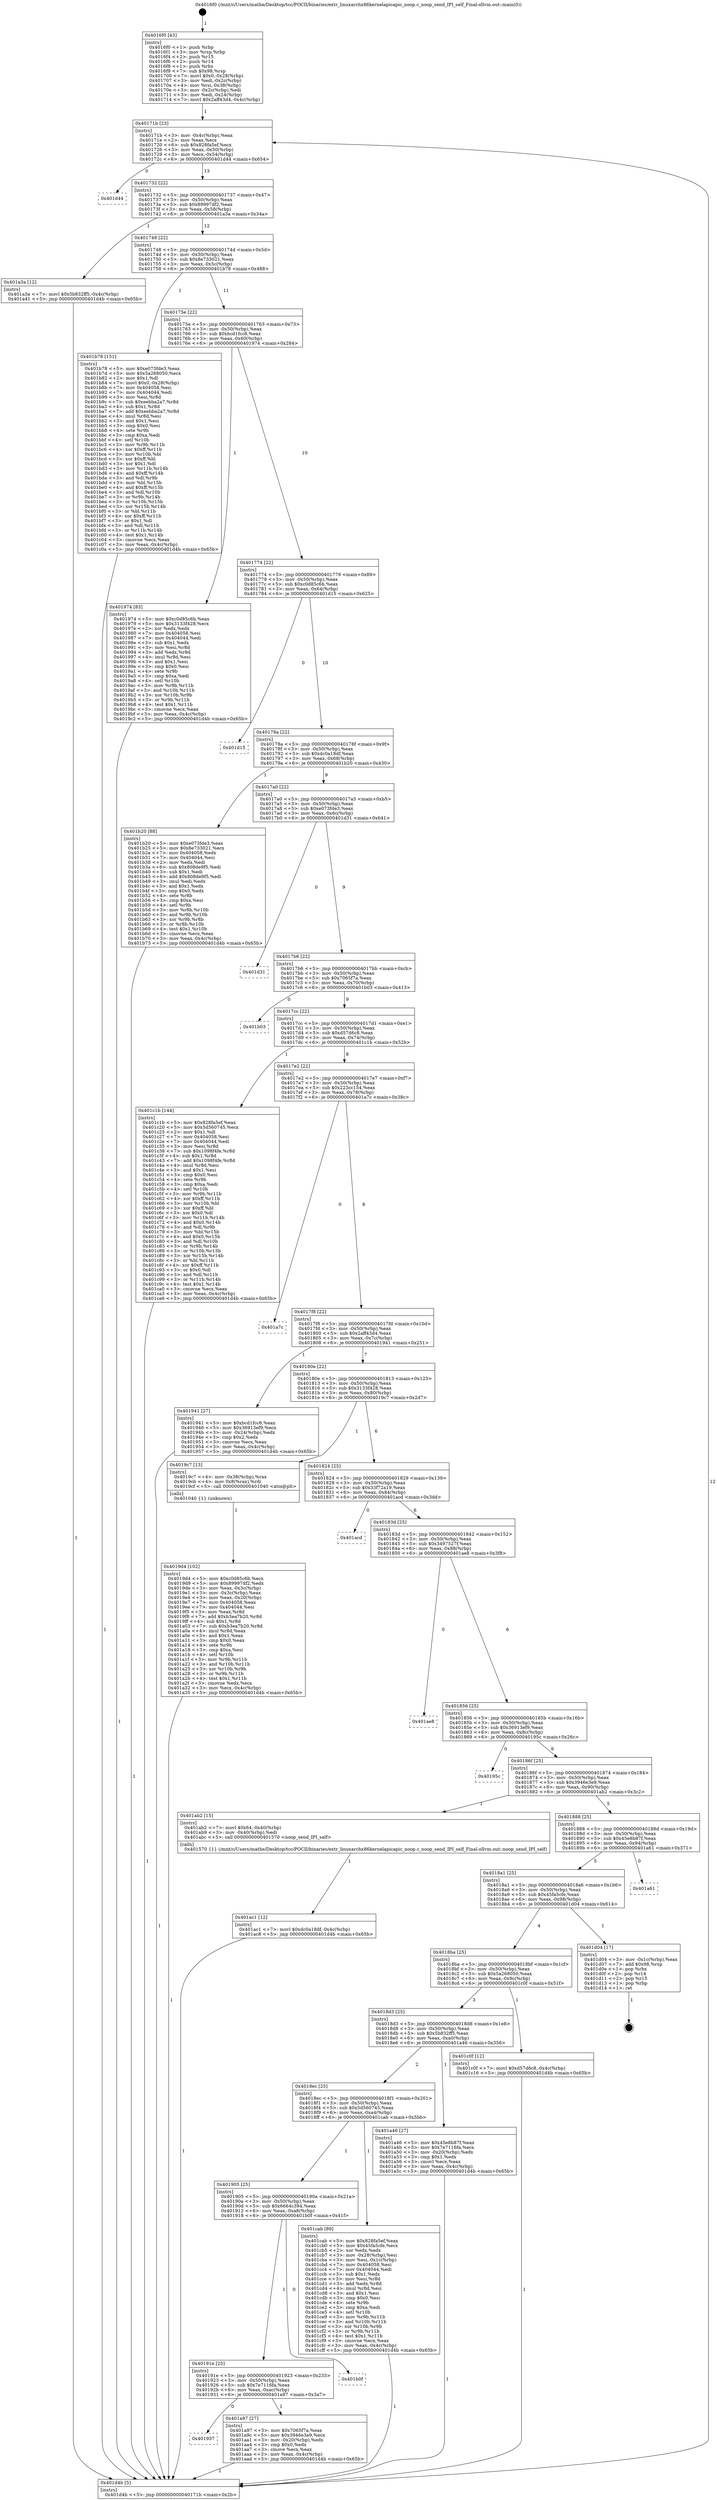 digraph "0x4016f0" {
  label = "0x4016f0 (/mnt/c/Users/mathe/Desktop/tcc/POCII/binaries/extr_linuxarchx86kernelapicapic_noop.c_noop_send_IPI_self_Final-ollvm.out::main(0))"
  labelloc = "t"
  node[shape=record]

  Entry [label="",width=0.3,height=0.3,shape=circle,fillcolor=black,style=filled]
  "0x40171b" [label="{
     0x40171b [23]\l
     | [instrs]\l
     &nbsp;&nbsp;0x40171b \<+3\>: mov -0x4c(%rbp),%eax\l
     &nbsp;&nbsp;0x40171e \<+2\>: mov %eax,%ecx\l
     &nbsp;&nbsp;0x401720 \<+6\>: sub $0x828fa5ef,%ecx\l
     &nbsp;&nbsp;0x401726 \<+3\>: mov %eax,-0x50(%rbp)\l
     &nbsp;&nbsp;0x401729 \<+3\>: mov %ecx,-0x54(%rbp)\l
     &nbsp;&nbsp;0x40172c \<+6\>: je 0000000000401d44 \<main+0x654\>\l
  }"]
  "0x401d44" [label="{
     0x401d44\l
  }", style=dashed]
  "0x401732" [label="{
     0x401732 [22]\l
     | [instrs]\l
     &nbsp;&nbsp;0x401732 \<+5\>: jmp 0000000000401737 \<main+0x47\>\l
     &nbsp;&nbsp;0x401737 \<+3\>: mov -0x50(%rbp),%eax\l
     &nbsp;&nbsp;0x40173a \<+5\>: sub $0x89997df2,%eax\l
     &nbsp;&nbsp;0x40173f \<+3\>: mov %eax,-0x58(%rbp)\l
     &nbsp;&nbsp;0x401742 \<+6\>: je 0000000000401a3a \<main+0x34a\>\l
  }"]
  Exit [label="",width=0.3,height=0.3,shape=circle,fillcolor=black,style=filled,peripheries=2]
  "0x401a3a" [label="{
     0x401a3a [12]\l
     | [instrs]\l
     &nbsp;&nbsp;0x401a3a \<+7\>: movl $0x5b832ff5,-0x4c(%rbp)\l
     &nbsp;&nbsp;0x401a41 \<+5\>: jmp 0000000000401d4b \<main+0x65b\>\l
  }"]
  "0x401748" [label="{
     0x401748 [22]\l
     | [instrs]\l
     &nbsp;&nbsp;0x401748 \<+5\>: jmp 000000000040174d \<main+0x5d\>\l
     &nbsp;&nbsp;0x40174d \<+3\>: mov -0x50(%rbp),%eax\l
     &nbsp;&nbsp;0x401750 \<+5\>: sub $0x8e733021,%eax\l
     &nbsp;&nbsp;0x401755 \<+3\>: mov %eax,-0x5c(%rbp)\l
     &nbsp;&nbsp;0x401758 \<+6\>: je 0000000000401b78 \<main+0x488\>\l
  }"]
  "0x401ac1" [label="{
     0x401ac1 [12]\l
     | [instrs]\l
     &nbsp;&nbsp;0x401ac1 \<+7\>: movl $0xdc0a18df,-0x4c(%rbp)\l
     &nbsp;&nbsp;0x401ac8 \<+5\>: jmp 0000000000401d4b \<main+0x65b\>\l
  }"]
  "0x401b78" [label="{
     0x401b78 [151]\l
     | [instrs]\l
     &nbsp;&nbsp;0x401b78 \<+5\>: mov $0xe073fde3,%eax\l
     &nbsp;&nbsp;0x401b7d \<+5\>: mov $0x5a268050,%ecx\l
     &nbsp;&nbsp;0x401b82 \<+2\>: mov $0x1,%dl\l
     &nbsp;&nbsp;0x401b84 \<+7\>: movl $0x0,-0x28(%rbp)\l
     &nbsp;&nbsp;0x401b8b \<+7\>: mov 0x404058,%esi\l
     &nbsp;&nbsp;0x401b92 \<+7\>: mov 0x404044,%edi\l
     &nbsp;&nbsp;0x401b99 \<+3\>: mov %esi,%r8d\l
     &nbsp;&nbsp;0x401b9c \<+7\>: sub $0xeebba2a7,%r8d\l
     &nbsp;&nbsp;0x401ba3 \<+4\>: sub $0x1,%r8d\l
     &nbsp;&nbsp;0x401ba7 \<+7\>: add $0xeebba2a7,%r8d\l
     &nbsp;&nbsp;0x401bae \<+4\>: imul %r8d,%esi\l
     &nbsp;&nbsp;0x401bb2 \<+3\>: and $0x1,%esi\l
     &nbsp;&nbsp;0x401bb5 \<+3\>: cmp $0x0,%esi\l
     &nbsp;&nbsp;0x401bb8 \<+4\>: sete %r9b\l
     &nbsp;&nbsp;0x401bbc \<+3\>: cmp $0xa,%edi\l
     &nbsp;&nbsp;0x401bbf \<+4\>: setl %r10b\l
     &nbsp;&nbsp;0x401bc3 \<+3\>: mov %r9b,%r11b\l
     &nbsp;&nbsp;0x401bc6 \<+4\>: xor $0xff,%r11b\l
     &nbsp;&nbsp;0x401bca \<+3\>: mov %r10b,%bl\l
     &nbsp;&nbsp;0x401bcd \<+3\>: xor $0xff,%bl\l
     &nbsp;&nbsp;0x401bd0 \<+3\>: xor $0x1,%dl\l
     &nbsp;&nbsp;0x401bd3 \<+3\>: mov %r11b,%r14b\l
     &nbsp;&nbsp;0x401bd6 \<+4\>: and $0xff,%r14b\l
     &nbsp;&nbsp;0x401bda \<+3\>: and %dl,%r9b\l
     &nbsp;&nbsp;0x401bdd \<+3\>: mov %bl,%r15b\l
     &nbsp;&nbsp;0x401be0 \<+4\>: and $0xff,%r15b\l
     &nbsp;&nbsp;0x401be4 \<+3\>: and %dl,%r10b\l
     &nbsp;&nbsp;0x401be7 \<+3\>: or %r9b,%r14b\l
     &nbsp;&nbsp;0x401bea \<+3\>: or %r10b,%r15b\l
     &nbsp;&nbsp;0x401bed \<+3\>: xor %r15b,%r14b\l
     &nbsp;&nbsp;0x401bf0 \<+3\>: or %bl,%r11b\l
     &nbsp;&nbsp;0x401bf3 \<+4\>: xor $0xff,%r11b\l
     &nbsp;&nbsp;0x401bf7 \<+3\>: or $0x1,%dl\l
     &nbsp;&nbsp;0x401bfa \<+3\>: and %dl,%r11b\l
     &nbsp;&nbsp;0x401bfd \<+3\>: or %r11b,%r14b\l
     &nbsp;&nbsp;0x401c00 \<+4\>: test $0x1,%r14b\l
     &nbsp;&nbsp;0x401c04 \<+3\>: cmovne %ecx,%eax\l
     &nbsp;&nbsp;0x401c07 \<+3\>: mov %eax,-0x4c(%rbp)\l
     &nbsp;&nbsp;0x401c0a \<+5\>: jmp 0000000000401d4b \<main+0x65b\>\l
  }"]
  "0x40175e" [label="{
     0x40175e [22]\l
     | [instrs]\l
     &nbsp;&nbsp;0x40175e \<+5\>: jmp 0000000000401763 \<main+0x73\>\l
     &nbsp;&nbsp;0x401763 \<+3\>: mov -0x50(%rbp),%eax\l
     &nbsp;&nbsp;0x401766 \<+5\>: sub $0xbcd1fcc8,%eax\l
     &nbsp;&nbsp;0x40176b \<+3\>: mov %eax,-0x60(%rbp)\l
     &nbsp;&nbsp;0x40176e \<+6\>: je 0000000000401974 \<main+0x284\>\l
  }"]
  "0x401937" [label="{
     0x401937\l
  }", style=dashed]
  "0x401974" [label="{
     0x401974 [83]\l
     | [instrs]\l
     &nbsp;&nbsp;0x401974 \<+5\>: mov $0xc0d85c6b,%eax\l
     &nbsp;&nbsp;0x401979 \<+5\>: mov $0x3133f428,%ecx\l
     &nbsp;&nbsp;0x40197e \<+2\>: xor %edx,%edx\l
     &nbsp;&nbsp;0x401980 \<+7\>: mov 0x404058,%esi\l
     &nbsp;&nbsp;0x401987 \<+7\>: mov 0x404044,%edi\l
     &nbsp;&nbsp;0x40198e \<+3\>: sub $0x1,%edx\l
     &nbsp;&nbsp;0x401991 \<+3\>: mov %esi,%r8d\l
     &nbsp;&nbsp;0x401994 \<+3\>: add %edx,%r8d\l
     &nbsp;&nbsp;0x401997 \<+4\>: imul %r8d,%esi\l
     &nbsp;&nbsp;0x40199b \<+3\>: and $0x1,%esi\l
     &nbsp;&nbsp;0x40199e \<+3\>: cmp $0x0,%esi\l
     &nbsp;&nbsp;0x4019a1 \<+4\>: sete %r9b\l
     &nbsp;&nbsp;0x4019a5 \<+3\>: cmp $0xa,%edi\l
     &nbsp;&nbsp;0x4019a8 \<+4\>: setl %r10b\l
     &nbsp;&nbsp;0x4019ac \<+3\>: mov %r9b,%r11b\l
     &nbsp;&nbsp;0x4019af \<+3\>: and %r10b,%r11b\l
     &nbsp;&nbsp;0x4019b2 \<+3\>: xor %r10b,%r9b\l
     &nbsp;&nbsp;0x4019b5 \<+3\>: or %r9b,%r11b\l
     &nbsp;&nbsp;0x4019b8 \<+4\>: test $0x1,%r11b\l
     &nbsp;&nbsp;0x4019bc \<+3\>: cmovne %ecx,%eax\l
     &nbsp;&nbsp;0x4019bf \<+3\>: mov %eax,-0x4c(%rbp)\l
     &nbsp;&nbsp;0x4019c2 \<+5\>: jmp 0000000000401d4b \<main+0x65b\>\l
  }"]
  "0x401774" [label="{
     0x401774 [22]\l
     | [instrs]\l
     &nbsp;&nbsp;0x401774 \<+5\>: jmp 0000000000401779 \<main+0x89\>\l
     &nbsp;&nbsp;0x401779 \<+3\>: mov -0x50(%rbp),%eax\l
     &nbsp;&nbsp;0x40177c \<+5\>: sub $0xc0d85c6b,%eax\l
     &nbsp;&nbsp;0x401781 \<+3\>: mov %eax,-0x64(%rbp)\l
     &nbsp;&nbsp;0x401784 \<+6\>: je 0000000000401d15 \<main+0x625\>\l
  }"]
  "0x401a97" [label="{
     0x401a97 [27]\l
     | [instrs]\l
     &nbsp;&nbsp;0x401a97 \<+5\>: mov $0x7065f7a,%eax\l
     &nbsp;&nbsp;0x401a9c \<+5\>: mov $0x3946e3e9,%ecx\l
     &nbsp;&nbsp;0x401aa1 \<+3\>: mov -0x20(%rbp),%edx\l
     &nbsp;&nbsp;0x401aa4 \<+3\>: cmp $0x0,%edx\l
     &nbsp;&nbsp;0x401aa7 \<+3\>: cmove %ecx,%eax\l
     &nbsp;&nbsp;0x401aaa \<+3\>: mov %eax,-0x4c(%rbp)\l
     &nbsp;&nbsp;0x401aad \<+5\>: jmp 0000000000401d4b \<main+0x65b\>\l
  }"]
  "0x401d15" [label="{
     0x401d15\l
  }", style=dashed]
  "0x40178a" [label="{
     0x40178a [22]\l
     | [instrs]\l
     &nbsp;&nbsp;0x40178a \<+5\>: jmp 000000000040178f \<main+0x9f\>\l
     &nbsp;&nbsp;0x40178f \<+3\>: mov -0x50(%rbp),%eax\l
     &nbsp;&nbsp;0x401792 \<+5\>: sub $0xdc0a18df,%eax\l
     &nbsp;&nbsp;0x401797 \<+3\>: mov %eax,-0x68(%rbp)\l
     &nbsp;&nbsp;0x40179a \<+6\>: je 0000000000401b20 \<main+0x430\>\l
  }"]
  "0x40191e" [label="{
     0x40191e [25]\l
     | [instrs]\l
     &nbsp;&nbsp;0x40191e \<+5\>: jmp 0000000000401923 \<main+0x233\>\l
     &nbsp;&nbsp;0x401923 \<+3\>: mov -0x50(%rbp),%eax\l
     &nbsp;&nbsp;0x401926 \<+5\>: sub $0x7e7116fa,%eax\l
     &nbsp;&nbsp;0x40192b \<+6\>: mov %eax,-0xac(%rbp)\l
     &nbsp;&nbsp;0x401931 \<+6\>: je 0000000000401a97 \<main+0x3a7\>\l
  }"]
  "0x401b20" [label="{
     0x401b20 [88]\l
     | [instrs]\l
     &nbsp;&nbsp;0x401b20 \<+5\>: mov $0xe073fde3,%eax\l
     &nbsp;&nbsp;0x401b25 \<+5\>: mov $0x8e733021,%ecx\l
     &nbsp;&nbsp;0x401b2a \<+7\>: mov 0x404058,%edx\l
     &nbsp;&nbsp;0x401b31 \<+7\>: mov 0x404044,%esi\l
     &nbsp;&nbsp;0x401b38 \<+2\>: mov %edx,%edi\l
     &nbsp;&nbsp;0x401b3a \<+6\>: sub $0x808de9f5,%edi\l
     &nbsp;&nbsp;0x401b40 \<+3\>: sub $0x1,%edi\l
     &nbsp;&nbsp;0x401b43 \<+6\>: add $0x808de9f5,%edi\l
     &nbsp;&nbsp;0x401b49 \<+3\>: imul %edi,%edx\l
     &nbsp;&nbsp;0x401b4c \<+3\>: and $0x1,%edx\l
     &nbsp;&nbsp;0x401b4f \<+3\>: cmp $0x0,%edx\l
     &nbsp;&nbsp;0x401b52 \<+4\>: sete %r8b\l
     &nbsp;&nbsp;0x401b56 \<+3\>: cmp $0xa,%esi\l
     &nbsp;&nbsp;0x401b59 \<+4\>: setl %r9b\l
     &nbsp;&nbsp;0x401b5d \<+3\>: mov %r8b,%r10b\l
     &nbsp;&nbsp;0x401b60 \<+3\>: and %r9b,%r10b\l
     &nbsp;&nbsp;0x401b63 \<+3\>: xor %r9b,%r8b\l
     &nbsp;&nbsp;0x401b66 \<+3\>: or %r8b,%r10b\l
     &nbsp;&nbsp;0x401b69 \<+4\>: test $0x1,%r10b\l
     &nbsp;&nbsp;0x401b6d \<+3\>: cmovne %ecx,%eax\l
     &nbsp;&nbsp;0x401b70 \<+3\>: mov %eax,-0x4c(%rbp)\l
     &nbsp;&nbsp;0x401b73 \<+5\>: jmp 0000000000401d4b \<main+0x65b\>\l
  }"]
  "0x4017a0" [label="{
     0x4017a0 [22]\l
     | [instrs]\l
     &nbsp;&nbsp;0x4017a0 \<+5\>: jmp 00000000004017a5 \<main+0xb5\>\l
     &nbsp;&nbsp;0x4017a5 \<+3\>: mov -0x50(%rbp),%eax\l
     &nbsp;&nbsp;0x4017a8 \<+5\>: sub $0xe073fde3,%eax\l
     &nbsp;&nbsp;0x4017ad \<+3\>: mov %eax,-0x6c(%rbp)\l
     &nbsp;&nbsp;0x4017b0 \<+6\>: je 0000000000401d31 \<main+0x641\>\l
  }"]
  "0x401b0f" [label="{
     0x401b0f\l
  }", style=dashed]
  "0x401d31" [label="{
     0x401d31\l
  }", style=dashed]
  "0x4017b6" [label="{
     0x4017b6 [22]\l
     | [instrs]\l
     &nbsp;&nbsp;0x4017b6 \<+5\>: jmp 00000000004017bb \<main+0xcb\>\l
     &nbsp;&nbsp;0x4017bb \<+3\>: mov -0x50(%rbp),%eax\l
     &nbsp;&nbsp;0x4017be \<+5\>: sub $0x7065f7a,%eax\l
     &nbsp;&nbsp;0x4017c3 \<+3\>: mov %eax,-0x70(%rbp)\l
     &nbsp;&nbsp;0x4017c6 \<+6\>: je 0000000000401b03 \<main+0x413\>\l
  }"]
  "0x401905" [label="{
     0x401905 [25]\l
     | [instrs]\l
     &nbsp;&nbsp;0x401905 \<+5\>: jmp 000000000040190a \<main+0x21a\>\l
     &nbsp;&nbsp;0x40190a \<+3\>: mov -0x50(%rbp),%eax\l
     &nbsp;&nbsp;0x40190d \<+5\>: sub $0x6664c394,%eax\l
     &nbsp;&nbsp;0x401912 \<+6\>: mov %eax,-0xa8(%rbp)\l
     &nbsp;&nbsp;0x401918 \<+6\>: je 0000000000401b0f \<main+0x41f\>\l
  }"]
  "0x401b03" [label="{
     0x401b03\l
  }", style=dashed]
  "0x4017cc" [label="{
     0x4017cc [22]\l
     | [instrs]\l
     &nbsp;&nbsp;0x4017cc \<+5\>: jmp 00000000004017d1 \<main+0xe1\>\l
     &nbsp;&nbsp;0x4017d1 \<+3\>: mov -0x50(%rbp),%eax\l
     &nbsp;&nbsp;0x4017d4 \<+5\>: sub $0xd57d6c8,%eax\l
     &nbsp;&nbsp;0x4017d9 \<+3\>: mov %eax,-0x74(%rbp)\l
     &nbsp;&nbsp;0x4017dc \<+6\>: je 0000000000401c1b \<main+0x52b\>\l
  }"]
  "0x401cab" [label="{
     0x401cab [89]\l
     | [instrs]\l
     &nbsp;&nbsp;0x401cab \<+5\>: mov $0x828fa5ef,%eax\l
     &nbsp;&nbsp;0x401cb0 \<+5\>: mov $0x45fa5cfe,%ecx\l
     &nbsp;&nbsp;0x401cb5 \<+2\>: xor %edx,%edx\l
     &nbsp;&nbsp;0x401cb7 \<+3\>: mov -0x28(%rbp),%esi\l
     &nbsp;&nbsp;0x401cba \<+3\>: mov %esi,-0x1c(%rbp)\l
     &nbsp;&nbsp;0x401cbd \<+7\>: mov 0x404058,%esi\l
     &nbsp;&nbsp;0x401cc4 \<+7\>: mov 0x404044,%edi\l
     &nbsp;&nbsp;0x401ccb \<+3\>: sub $0x1,%edx\l
     &nbsp;&nbsp;0x401cce \<+3\>: mov %esi,%r8d\l
     &nbsp;&nbsp;0x401cd1 \<+3\>: add %edx,%r8d\l
     &nbsp;&nbsp;0x401cd4 \<+4\>: imul %r8d,%esi\l
     &nbsp;&nbsp;0x401cd8 \<+3\>: and $0x1,%esi\l
     &nbsp;&nbsp;0x401cdb \<+3\>: cmp $0x0,%esi\l
     &nbsp;&nbsp;0x401cde \<+4\>: sete %r9b\l
     &nbsp;&nbsp;0x401ce2 \<+3\>: cmp $0xa,%edi\l
     &nbsp;&nbsp;0x401ce5 \<+4\>: setl %r10b\l
     &nbsp;&nbsp;0x401ce9 \<+3\>: mov %r9b,%r11b\l
     &nbsp;&nbsp;0x401cec \<+3\>: and %r10b,%r11b\l
     &nbsp;&nbsp;0x401cef \<+3\>: xor %r10b,%r9b\l
     &nbsp;&nbsp;0x401cf2 \<+3\>: or %r9b,%r11b\l
     &nbsp;&nbsp;0x401cf5 \<+4\>: test $0x1,%r11b\l
     &nbsp;&nbsp;0x401cf9 \<+3\>: cmovne %ecx,%eax\l
     &nbsp;&nbsp;0x401cfc \<+3\>: mov %eax,-0x4c(%rbp)\l
     &nbsp;&nbsp;0x401cff \<+5\>: jmp 0000000000401d4b \<main+0x65b\>\l
  }"]
  "0x401c1b" [label="{
     0x401c1b [144]\l
     | [instrs]\l
     &nbsp;&nbsp;0x401c1b \<+5\>: mov $0x828fa5ef,%eax\l
     &nbsp;&nbsp;0x401c20 \<+5\>: mov $0x5d560745,%ecx\l
     &nbsp;&nbsp;0x401c25 \<+2\>: mov $0x1,%dl\l
     &nbsp;&nbsp;0x401c27 \<+7\>: mov 0x404058,%esi\l
     &nbsp;&nbsp;0x401c2e \<+7\>: mov 0x404044,%edi\l
     &nbsp;&nbsp;0x401c35 \<+3\>: mov %esi,%r8d\l
     &nbsp;&nbsp;0x401c38 \<+7\>: sub $0x1098f4fe,%r8d\l
     &nbsp;&nbsp;0x401c3f \<+4\>: sub $0x1,%r8d\l
     &nbsp;&nbsp;0x401c43 \<+7\>: add $0x1098f4fe,%r8d\l
     &nbsp;&nbsp;0x401c4a \<+4\>: imul %r8d,%esi\l
     &nbsp;&nbsp;0x401c4e \<+3\>: and $0x1,%esi\l
     &nbsp;&nbsp;0x401c51 \<+3\>: cmp $0x0,%esi\l
     &nbsp;&nbsp;0x401c54 \<+4\>: sete %r9b\l
     &nbsp;&nbsp;0x401c58 \<+3\>: cmp $0xa,%edi\l
     &nbsp;&nbsp;0x401c5b \<+4\>: setl %r10b\l
     &nbsp;&nbsp;0x401c5f \<+3\>: mov %r9b,%r11b\l
     &nbsp;&nbsp;0x401c62 \<+4\>: xor $0xff,%r11b\l
     &nbsp;&nbsp;0x401c66 \<+3\>: mov %r10b,%bl\l
     &nbsp;&nbsp;0x401c69 \<+3\>: xor $0xff,%bl\l
     &nbsp;&nbsp;0x401c6c \<+3\>: xor $0x0,%dl\l
     &nbsp;&nbsp;0x401c6f \<+3\>: mov %r11b,%r14b\l
     &nbsp;&nbsp;0x401c72 \<+4\>: and $0x0,%r14b\l
     &nbsp;&nbsp;0x401c76 \<+3\>: and %dl,%r9b\l
     &nbsp;&nbsp;0x401c79 \<+3\>: mov %bl,%r15b\l
     &nbsp;&nbsp;0x401c7c \<+4\>: and $0x0,%r15b\l
     &nbsp;&nbsp;0x401c80 \<+3\>: and %dl,%r10b\l
     &nbsp;&nbsp;0x401c83 \<+3\>: or %r9b,%r14b\l
     &nbsp;&nbsp;0x401c86 \<+3\>: or %r10b,%r15b\l
     &nbsp;&nbsp;0x401c89 \<+3\>: xor %r15b,%r14b\l
     &nbsp;&nbsp;0x401c8c \<+3\>: or %bl,%r11b\l
     &nbsp;&nbsp;0x401c8f \<+4\>: xor $0xff,%r11b\l
     &nbsp;&nbsp;0x401c93 \<+3\>: or $0x0,%dl\l
     &nbsp;&nbsp;0x401c96 \<+3\>: and %dl,%r11b\l
     &nbsp;&nbsp;0x401c99 \<+3\>: or %r11b,%r14b\l
     &nbsp;&nbsp;0x401c9c \<+4\>: test $0x1,%r14b\l
     &nbsp;&nbsp;0x401ca0 \<+3\>: cmovne %ecx,%eax\l
     &nbsp;&nbsp;0x401ca3 \<+3\>: mov %eax,-0x4c(%rbp)\l
     &nbsp;&nbsp;0x401ca6 \<+5\>: jmp 0000000000401d4b \<main+0x65b\>\l
  }"]
  "0x4017e2" [label="{
     0x4017e2 [22]\l
     | [instrs]\l
     &nbsp;&nbsp;0x4017e2 \<+5\>: jmp 00000000004017e7 \<main+0xf7\>\l
     &nbsp;&nbsp;0x4017e7 \<+3\>: mov -0x50(%rbp),%eax\l
     &nbsp;&nbsp;0x4017ea \<+5\>: sub $0x223cc154,%eax\l
     &nbsp;&nbsp;0x4017ef \<+3\>: mov %eax,-0x78(%rbp)\l
     &nbsp;&nbsp;0x4017f2 \<+6\>: je 0000000000401a7c \<main+0x38c\>\l
  }"]
  "0x4018ec" [label="{
     0x4018ec [25]\l
     | [instrs]\l
     &nbsp;&nbsp;0x4018ec \<+5\>: jmp 00000000004018f1 \<main+0x201\>\l
     &nbsp;&nbsp;0x4018f1 \<+3\>: mov -0x50(%rbp),%eax\l
     &nbsp;&nbsp;0x4018f4 \<+5\>: sub $0x5d560745,%eax\l
     &nbsp;&nbsp;0x4018f9 \<+6\>: mov %eax,-0xa4(%rbp)\l
     &nbsp;&nbsp;0x4018ff \<+6\>: je 0000000000401cab \<main+0x5bb\>\l
  }"]
  "0x401a7c" [label="{
     0x401a7c\l
  }", style=dashed]
  "0x4017f8" [label="{
     0x4017f8 [22]\l
     | [instrs]\l
     &nbsp;&nbsp;0x4017f8 \<+5\>: jmp 00000000004017fd \<main+0x10d\>\l
     &nbsp;&nbsp;0x4017fd \<+3\>: mov -0x50(%rbp),%eax\l
     &nbsp;&nbsp;0x401800 \<+5\>: sub $0x2aff43d4,%eax\l
     &nbsp;&nbsp;0x401805 \<+3\>: mov %eax,-0x7c(%rbp)\l
     &nbsp;&nbsp;0x401808 \<+6\>: je 0000000000401941 \<main+0x251\>\l
  }"]
  "0x401a46" [label="{
     0x401a46 [27]\l
     | [instrs]\l
     &nbsp;&nbsp;0x401a46 \<+5\>: mov $0x45e8b87f,%eax\l
     &nbsp;&nbsp;0x401a4b \<+5\>: mov $0x7e7116fa,%ecx\l
     &nbsp;&nbsp;0x401a50 \<+3\>: mov -0x20(%rbp),%edx\l
     &nbsp;&nbsp;0x401a53 \<+3\>: cmp $0x1,%edx\l
     &nbsp;&nbsp;0x401a56 \<+3\>: cmovl %ecx,%eax\l
     &nbsp;&nbsp;0x401a59 \<+3\>: mov %eax,-0x4c(%rbp)\l
     &nbsp;&nbsp;0x401a5c \<+5\>: jmp 0000000000401d4b \<main+0x65b\>\l
  }"]
  "0x401941" [label="{
     0x401941 [27]\l
     | [instrs]\l
     &nbsp;&nbsp;0x401941 \<+5\>: mov $0xbcd1fcc8,%eax\l
     &nbsp;&nbsp;0x401946 \<+5\>: mov $0x36913ef9,%ecx\l
     &nbsp;&nbsp;0x40194b \<+3\>: mov -0x24(%rbp),%edx\l
     &nbsp;&nbsp;0x40194e \<+3\>: cmp $0x2,%edx\l
     &nbsp;&nbsp;0x401951 \<+3\>: cmovne %ecx,%eax\l
     &nbsp;&nbsp;0x401954 \<+3\>: mov %eax,-0x4c(%rbp)\l
     &nbsp;&nbsp;0x401957 \<+5\>: jmp 0000000000401d4b \<main+0x65b\>\l
  }"]
  "0x40180e" [label="{
     0x40180e [22]\l
     | [instrs]\l
     &nbsp;&nbsp;0x40180e \<+5\>: jmp 0000000000401813 \<main+0x123\>\l
     &nbsp;&nbsp;0x401813 \<+3\>: mov -0x50(%rbp),%eax\l
     &nbsp;&nbsp;0x401816 \<+5\>: sub $0x3133f428,%eax\l
     &nbsp;&nbsp;0x40181b \<+3\>: mov %eax,-0x80(%rbp)\l
     &nbsp;&nbsp;0x40181e \<+6\>: je 00000000004019c7 \<main+0x2d7\>\l
  }"]
  "0x401d4b" [label="{
     0x401d4b [5]\l
     | [instrs]\l
     &nbsp;&nbsp;0x401d4b \<+5\>: jmp 000000000040171b \<main+0x2b\>\l
  }"]
  "0x4016f0" [label="{
     0x4016f0 [43]\l
     | [instrs]\l
     &nbsp;&nbsp;0x4016f0 \<+1\>: push %rbp\l
     &nbsp;&nbsp;0x4016f1 \<+3\>: mov %rsp,%rbp\l
     &nbsp;&nbsp;0x4016f4 \<+2\>: push %r15\l
     &nbsp;&nbsp;0x4016f6 \<+2\>: push %r14\l
     &nbsp;&nbsp;0x4016f8 \<+1\>: push %rbx\l
     &nbsp;&nbsp;0x4016f9 \<+7\>: sub $0x98,%rsp\l
     &nbsp;&nbsp;0x401700 \<+7\>: movl $0x0,-0x28(%rbp)\l
     &nbsp;&nbsp;0x401707 \<+3\>: mov %edi,-0x2c(%rbp)\l
     &nbsp;&nbsp;0x40170a \<+4\>: mov %rsi,-0x38(%rbp)\l
     &nbsp;&nbsp;0x40170e \<+3\>: mov -0x2c(%rbp),%edi\l
     &nbsp;&nbsp;0x401711 \<+3\>: mov %edi,-0x24(%rbp)\l
     &nbsp;&nbsp;0x401714 \<+7\>: movl $0x2aff43d4,-0x4c(%rbp)\l
  }"]
  "0x4018d3" [label="{
     0x4018d3 [25]\l
     | [instrs]\l
     &nbsp;&nbsp;0x4018d3 \<+5\>: jmp 00000000004018d8 \<main+0x1e8\>\l
     &nbsp;&nbsp;0x4018d8 \<+3\>: mov -0x50(%rbp),%eax\l
     &nbsp;&nbsp;0x4018db \<+5\>: sub $0x5b832ff5,%eax\l
     &nbsp;&nbsp;0x4018e0 \<+6\>: mov %eax,-0xa0(%rbp)\l
     &nbsp;&nbsp;0x4018e6 \<+6\>: je 0000000000401a46 \<main+0x356\>\l
  }"]
  "0x4019c7" [label="{
     0x4019c7 [13]\l
     | [instrs]\l
     &nbsp;&nbsp;0x4019c7 \<+4\>: mov -0x38(%rbp),%rax\l
     &nbsp;&nbsp;0x4019cb \<+4\>: mov 0x8(%rax),%rdi\l
     &nbsp;&nbsp;0x4019cf \<+5\>: call 0000000000401040 \<atoi@plt\>\l
     | [calls]\l
     &nbsp;&nbsp;0x401040 \{1\} (unknown)\l
  }"]
  "0x401824" [label="{
     0x401824 [25]\l
     | [instrs]\l
     &nbsp;&nbsp;0x401824 \<+5\>: jmp 0000000000401829 \<main+0x139\>\l
     &nbsp;&nbsp;0x401829 \<+3\>: mov -0x50(%rbp),%eax\l
     &nbsp;&nbsp;0x40182c \<+5\>: sub $0x33f72a19,%eax\l
     &nbsp;&nbsp;0x401831 \<+6\>: mov %eax,-0x84(%rbp)\l
     &nbsp;&nbsp;0x401837 \<+6\>: je 0000000000401acd \<main+0x3dd\>\l
  }"]
  "0x4019d4" [label="{
     0x4019d4 [102]\l
     | [instrs]\l
     &nbsp;&nbsp;0x4019d4 \<+5\>: mov $0xc0d85c6b,%ecx\l
     &nbsp;&nbsp;0x4019d9 \<+5\>: mov $0x89997df2,%edx\l
     &nbsp;&nbsp;0x4019de \<+3\>: mov %eax,-0x3c(%rbp)\l
     &nbsp;&nbsp;0x4019e1 \<+3\>: mov -0x3c(%rbp),%eax\l
     &nbsp;&nbsp;0x4019e4 \<+3\>: mov %eax,-0x20(%rbp)\l
     &nbsp;&nbsp;0x4019e7 \<+7\>: mov 0x404058,%eax\l
     &nbsp;&nbsp;0x4019ee \<+7\>: mov 0x404044,%esi\l
     &nbsp;&nbsp;0x4019f5 \<+3\>: mov %eax,%r8d\l
     &nbsp;&nbsp;0x4019f8 \<+7\>: add $0xb3ea7b20,%r8d\l
     &nbsp;&nbsp;0x4019ff \<+4\>: sub $0x1,%r8d\l
     &nbsp;&nbsp;0x401a03 \<+7\>: sub $0xb3ea7b20,%r8d\l
     &nbsp;&nbsp;0x401a0a \<+4\>: imul %r8d,%eax\l
     &nbsp;&nbsp;0x401a0e \<+3\>: and $0x1,%eax\l
     &nbsp;&nbsp;0x401a11 \<+3\>: cmp $0x0,%eax\l
     &nbsp;&nbsp;0x401a14 \<+4\>: sete %r9b\l
     &nbsp;&nbsp;0x401a18 \<+3\>: cmp $0xa,%esi\l
     &nbsp;&nbsp;0x401a1b \<+4\>: setl %r10b\l
     &nbsp;&nbsp;0x401a1f \<+3\>: mov %r9b,%r11b\l
     &nbsp;&nbsp;0x401a22 \<+3\>: and %r10b,%r11b\l
     &nbsp;&nbsp;0x401a25 \<+3\>: xor %r10b,%r9b\l
     &nbsp;&nbsp;0x401a28 \<+3\>: or %r9b,%r11b\l
     &nbsp;&nbsp;0x401a2b \<+4\>: test $0x1,%r11b\l
     &nbsp;&nbsp;0x401a2f \<+3\>: cmovne %edx,%ecx\l
     &nbsp;&nbsp;0x401a32 \<+3\>: mov %ecx,-0x4c(%rbp)\l
     &nbsp;&nbsp;0x401a35 \<+5\>: jmp 0000000000401d4b \<main+0x65b\>\l
  }"]
  "0x401c0f" [label="{
     0x401c0f [12]\l
     | [instrs]\l
     &nbsp;&nbsp;0x401c0f \<+7\>: movl $0xd57d6c8,-0x4c(%rbp)\l
     &nbsp;&nbsp;0x401c16 \<+5\>: jmp 0000000000401d4b \<main+0x65b\>\l
  }"]
  "0x401acd" [label="{
     0x401acd\l
  }", style=dashed]
  "0x40183d" [label="{
     0x40183d [25]\l
     | [instrs]\l
     &nbsp;&nbsp;0x40183d \<+5\>: jmp 0000000000401842 \<main+0x152\>\l
     &nbsp;&nbsp;0x401842 \<+3\>: mov -0x50(%rbp),%eax\l
     &nbsp;&nbsp;0x401845 \<+5\>: sub $0x3497527f,%eax\l
     &nbsp;&nbsp;0x40184a \<+6\>: mov %eax,-0x88(%rbp)\l
     &nbsp;&nbsp;0x401850 \<+6\>: je 0000000000401ae8 \<main+0x3f8\>\l
  }"]
  "0x4018ba" [label="{
     0x4018ba [25]\l
     | [instrs]\l
     &nbsp;&nbsp;0x4018ba \<+5\>: jmp 00000000004018bf \<main+0x1cf\>\l
     &nbsp;&nbsp;0x4018bf \<+3\>: mov -0x50(%rbp),%eax\l
     &nbsp;&nbsp;0x4018c2 \<+5\>: sub $0x5a268050,%eax\l
     &nbsp;&nbsp;0x4018c7 \<+6\>: mov %eax,-0x9c(%rbp)\l
     &nbsp;&nbsp;0x4018cd \<+6\>: je 0000000000401c0f \<main+0x51f\>\l
  }"]
  "0x401ae8" [label="{
     0x401ae8\l
  }", style=dashed]
  "0x401856" [label="{
     0x401856 [25]\l
     | [instrs]\l
     &nbsp;&nbsp;0x401856 \<+5\>: jmp 000000000040185b \<main+0x16b\>\l
     &nbsp;&nbsp;0x40185b \<+3\>: mov -0x50(%rbp),%eax\l
     &nbsp;&nbsp;0x40185e \<+5\>: sub $0x36913ef9,%eax\l
     &nbsp;&nbsp;0x401863 \<+6\>: mov %eax,-0x8c(%rbp)\l
     &nbsp;&nbsp;0x401869 \<+6\>: je 000000000040195c \<main+0x26c\>\l
  }"]
  "0x401d04" [label="{
     0x401d04 [17]\l
     | [instrs]\l
     &nbsp;&nbsp;0x401d04 \<+3\>: mov -0x1c(%rbp),%eax\l
     &nbsp;&nbsp;0x401d07 \<+7\>: add $0x98,%rsp\l
     &nbsp;&nbsp;0x401d0e \<+1\>: pop %rbx\l
     &nbsp;&nbsp;0x401d0f \<+2\>: pop %r14\l
     &nbsp;&nbsp;0x401d11 \<+2\>: pop %r15\l
     &nbsp;&nbsp;0x401d13 \<+1\>: pop %rbp\l
     &nbsp;&nbsp;0x401d14 \<+1\>: ret\l
  }"]
  "0x40195c" [label="{
     0x40195c\l
  }", style=dashed]
  "0x40186f" [label="{
     0x40186f [25]\l
     | [instrs]\l
     &nbsp;&nbsp;0x40186f \<+5\>: jmp 0000000000401874 \<main+0x184\>\l
     &nbsp;&nbsp;0x401874 \<+3\>: mov -0x50(%rbp),%eax\l
     &nbsp;&nbsp;0x401877 \<+5\>: sub $0x3946e3e9,%eax\l
     &nbsp;&nbsp;0x40187c \<+6\>: mov %eax,-0x90(%rbp)\l
     &nbsp;&nbsp;0x401882 \<+6\>: je 0000000000401ab2 \<main+0x3c2\>\l
  }"]
  "0x4018a1" [label="{
     0x4018a1 [25]\l
     | [instrs]\l
     &nbsp;&nbsp;0x4018a1 \<+5\>: jmp 00000000004018a6 \<main+0x1b6\>\l
     &nbsp;&nbsp;0x4018a6 \<+3\>: mov -0x50(%rbp),%eax\l
     &nbsp;&nbsp;0x4018a9 \<+5\>: sub $0x45fa5cfe,%eax\l
     &nbsp;&nbsp;0x4018ae \<+6\>: mov %eax,-0x98(%rbp)\l
     &nbsp;&nbsp;0x4018b4 \<+6\>: je 0000000000401d04 \<main+0x614\>\l
  }"]
  "0x401ab2" [label="{
     0x401ab2 [15]\l
     | [instrs]\l
     &nbsp;&nbsp;0x401ab2 \<+7\>: movl $0x64,-0x40(%rbp)\l
     &nbsp;&nbsp;0x401ab9 \<+3\>: mov -0x40(%rbp),%edi\l
     &nbsp;&nbsp;0x401abc \<+5\>: call 0000000000401570 \<noop_send_IPI_self\>\l
     | [calls]\l
     &nbsp;&nbsp;0x401570 \{1\} (/mnt/c/Users/mathe/Desktop/tcc/POCII/binaries/extr_linuxarchx86kernelapicapic_noop.c_noop_send_IPI_self_Final-ollvm.out::noop_send_IPI_self)\l
  }"]
  "0x401888" [label="{
     0x401888 [25]\l
     | [instrs]\l
     &nbsp;&nbsp;0x401888 \<+5\>: jmp 000000000040188d \<main+0x19d\>\l
     &nbsp;&nbsp;0x40188d \<+3\>: mov -0x50(%rbp),%eax\l
     &nbsp;&nbsp;0x401890 \<+5\>: sub $0x45e8b87f,%eax\l
     &nbsp;&nbsp;0x401895 \<+6\>: mov %eax,-0x94(%rbp)\l
     &nbsp;&nbsp;0x40189b \<+6\>: je 0000000000401a61 \<main+0x371\>\l
  }"]
  "0x401a61" [label="{
     0x401a61\l
  }", style=dashed]
  Entry -> "0x4016f0" [label=" 1"]
  "0x40171b" -> "0x401d44" [label=" 0"]
  "0x40171b" -> "0x401732" [label=" 13"]
  "0x401d04" -> Exit [label=" 1"]
  "0x401732" -> "0x401a3a" [label=" 1"]
  "0x401732" -> "0x401748" [label=" 12"]
  "0x401cab" -> "0x401d4b" [label=" 1"]
  "0x401748" -> "0x401b78" [label=" 1"]
  "0x401748" -> "0x40175e" [label=" 11"]
  "0x401c1b" -> "0x401d4b" [label=" 1"]
  "0x40175e" -> "0x401974" [label=" 1"]
  "0x40175e" -> "0x401774" [label=" 10"]
  "0x401c0f" -> "0x401d4b" [label=" 1"]
  "0x401774" -> "0x401d15" [label=" 0"]
  "0x401774" -> "0x40178a" [label=" 10"]
  "0x401b78" -> "0x401d4b" [label=" 1"]
  "0x40178a" -> "0x401b20" [label=" 1"]
  "0x40178a" -> "0x4017a0" [label=" 9"]
  "0x401ac1" -> "0x401d4b" [label=" 1"]
  "0x4017a0" -> "0x401d31" [label=" 0"]
  "0x4017a0" -> "0x4017b6" [label=" 9"]
  "0x401ab2" -> "0x401ac1" [label=" 1"]
  "0x4017b6" -> "0x401b03" [label=" 0"]
  "0x4017b6" -> "0x4017cc" [label=" 9"]
  "0x40191e" -> "0x401937" [label=" 0"]
  "0x4017cc" -> "0x401c1b" [label=" 1"]
  "0x4017cc" -> "0x4017e2" [label=" 8"]
  "0x40191e" -> "0x401a97" [label=" 1"]
  "0x4017e2" -> "0x401a7c" [label=" 0"]
  "0x4017e2" -> "0x4017f8" [label=" 8"]
  "0x401905" -> "0x40191e" [label=" 1"]
  "0x4017f8" -> "0x401941" [label=" 1"]
  "0x4017f8" -> "0x40180e" [label=" 7"]
  "0x401941" -> "0x401d4b" [label=" 1"]
  "0x4016f0" -> "0x40171b" [label=" 1"]
  "0x401d4b" -> "0x40171b" [label=" 12"]
  "0x401974" -> "0x401d4b" [label=" 1"]
  "0x401905" -> "0x401b0f" [label=" 0"]
  "0x40180e" -> "0x4019c7" [label=" 1"]
  "0x40180e" -> "0x401824" [label=" 6"]
  "0x4019c7" -> "0x4019d4" [label=" 1"]
  "0x4019d4" -> "0x401d4b" [label=" 1"]
  "0x401a3a" -> "0x401d4b" [label=" 1"]
  "0x4018ec" -> "0x401905" [label=" 1"]
  "0x401824" -> "0x401acd" [label=" 0"]
  "0x401824" -> "0x40183d" [label=" 6"]
  "0x4018ec" -> "0x401cab" [label=" 1"]
  "0x40183d" -> "0x401ae8" [label=" 0"]
  "0x40183d" -> "0x401856" [label=" 6"]
  "0x401a46" -> "0x401d4b" [label=" 1"]
  "0x401856" -> "0x40195c" [label=" 0"]
  "0x401856" -> "0x40186f" [label=" 6"]
  "0x4018d3" -> "0x4018ec" [label=" 2"]
  "0x40186f" -> "0x401ab2" [label=" 1"]
  "0x40186f" -> "0x401888" [label=" 5"]
  "0x401a97" -> "0x401d4b" [label=" 1"]
  "0x401888" -> "0x401a61" [label=" 0"]
  "0x401888" -> "0x4018a1" [label=" 5"]
  "0x4018d3" -> "0x401a46" [label=" 1"]
  "0x4018a1" -> "0x401d04" [label=" 1"]
  "0x4018a1" -> "0x4018ba" [label=" 4"]
  "0x401b20" -> "0x401d4b" [label=" 1"]
  "0x4018ba" -> "0x401c0f" [label=" 1"]
  "0x4018ba" -> "0x4018d3" [label=" 3"]
}
